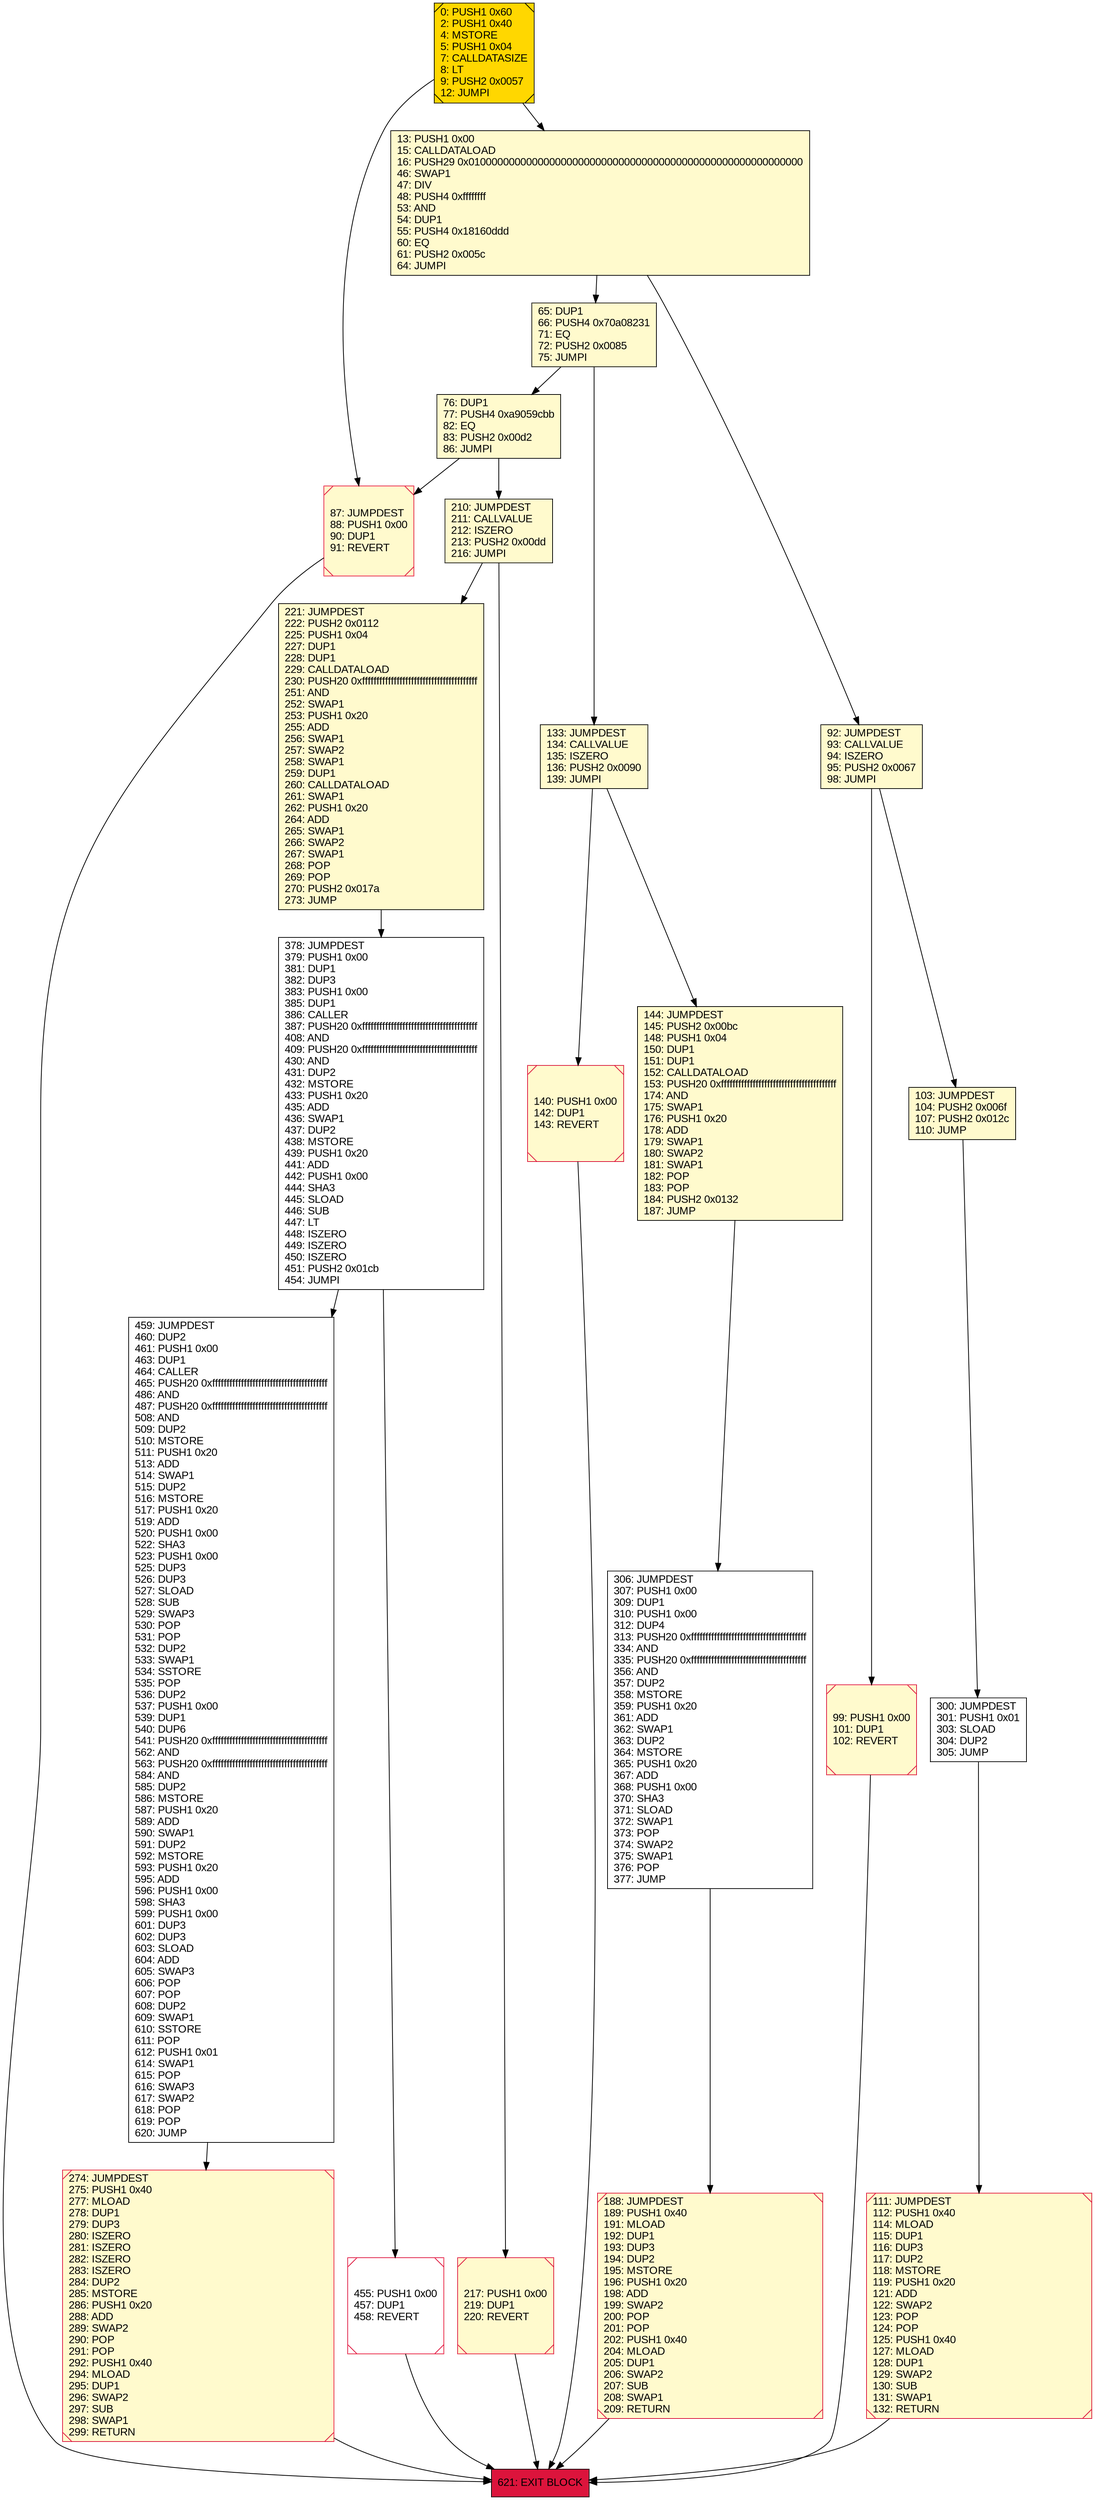 digraph G {
bgcolor=transparent rankdir=UD;
node [shape=box style=filled color=black fillcolor=white fontname=arial fontcolor=black];
459 [label="459: JUMPDEST\l460: DUP2\l461: PUSH1 0x00\l463: DUP1\l464: CALLER\l465: PUSH20 0xffffffffffffffffffffffffffffffffffffffff\l486: AND\l487: PUSH20 0xffffffffffffffffffffffffffffffffffffffff\l508: AND\l509: DUP2\l510: MSTORE\l511: PUSH1 0x20\l513: ADD\l514: SWAP1\l515: DUP2\l516: MSTORE\l517: PUSH1 0x20\l519: ADD\l520: PUSH1 0x00\l522: SHA3\l523: PUSH1 0x00\l525: DUP3\l526: DUP3\l527: SLOAD\l528: SUB\l529: SWAP3\l530: POP\l531: POP\l532: DUP2\l533: SWAP1\l534: SSTORE\l535: POP\l536: DUP2\l537: PUSH1 0x00\l539: DUP1\l540: DUP6\l541: PUSH20 0xffffffffffffffffffffffffffffffffffffffff\l562: AND\l563: PUSH20 0xffffffffffffffffffffffffffffffffffffffff\l584: AND\l585: DUP2\l586: MSTORE\l587: PUSH1 0x20\l589: ADD\l590: SWAP1\l591: DUP2\l592: MSTORE\l593: PUSH1 0x20\l595: ADD\l596: PUSH1 0x00\l598: SHA3\l599: PUSH1 0x00\l601: DUP3\l602: DUP3\l603: SLOAD\l604: ADD\l605: SWAP3\l606: POP\l607: POP\l608: DUP2\l609: SWAP1\l610: SSTORE\l611: POP\l612: PUSH1 0x01\l614: SWAP1\l615: POP\l616: SWAP3\l617: SWAP2\l618: POP\l619: POP\l620: JUMP\l" ];
99 [label="99: PUSH1 0x00\l101: DUP1\l102: REVERT\l" fillcolor=lemonchiffon shape=Msquare color=crimson ];
65 [label="65: DUP1\l66: PUSH4 0x70a08231\l71: EQ\l72: PUSH2 0x0085\l75: JUMPI\l" fillcolor=lemonchiffon ];
221 [label="221: JUMPDEST\l222: PUSH2 0x0112\l225: PUSH1 0x04\l227: DUP1\l228: DUP1\l229: CALLDATALOAD\l230: PUSH20 0xffffffffffffffffffffffffffffffffffffffff\l251: AND\l252: SWAP1\l253: PUSH1 0x20\l255: ADD\l256: SWAP1\l257: SWAP2\l258: SWAP1\l259: DUP1\l260: CALLDATALOAD\l261: SWAP1\l262: PUSH1 0x20\l264: ADD\l265: SWAP1\l266: SWAP2\l267: SWAP1\l268: POP\l269: POP\l270: PUSH2 0x017a\l273: JUMP\l" fillcolor=lemonchiffon ];
103 [label="103: JUMPDEST\l104: PUSH2 0x006f\l107: PUSH2 0x012c\l110: JUMP\l" fillcolor=lemonchiffon ];
306 [label="306: JUMPDEST\l307: PUSH1 0x00\l309: DUP1\l310: PUSH1 0x00\l312: DUP4\l313: PUSH20 0xffffffffffffffffffffffffffffffffffffffff\l334: AND\l335: PUSH20 0xffffffffffffffffffffffffffffffffffffffff\l356: AND\l357: DUP2\l358: MSTORE\l359: PUSH1 0x20\l361: ADD\l362: SWAP1\l363: DUP2\l364: MSTORE\l365: PUSH1 0x20\l367: ADD\l368: PUSH1 0x00\l370: SHA3\l371: SLOAD\l372: SWAP1\l373: POP\l374: SWAP2\l375: SWAP1\l376: POP\l377: JUMP\l" ];
455 [label="455: PUSH1 0x00\l457: DUP1\l458: REVERT\l" shape=Msquare color=crimson ];
210 [label="210: JUMPDEST\l211: CALLVALUE\l212: ISZERO\l213: PUSH2 0x00dd\l216: JUMPI\l" fillcolor=lemonchiffon ];
621 [label="621: EXIT BLOCK\l" fillcolor=crimson ];
140 [label="140: PUSH1 0x00\l142: DUP1\l143: REVERT\l" fillcolor=lemonchiffon shape=Msquare color=crimson ];
274 [label="274: JUMPDEST\l275: PUSH1 0x40\l277: MLOAD\l278: DUP1\l279: DUP3\l280: ISZERO\l281: ISZERO\l282: ISZERO\l283: ISZERO\l284: DUP2\l285: MSTORE\l286: PUSH1 0x20\l288: ADD\l289: SWAP2\l290: POP\l291: POP\l292: PUSH1 0x40\l294: MLOAD\l295: DUP1\l296: SWAP2\l297: SUB\l298: SWAP1\l299: RETURN\l" fillcolor=lemonchiffon shape=Msquare color=crimson ];
188 [label="188: JUMPDEST\l189: PUSH1 0x40\l191: MLOAD\l192: DUP1\l193: DUP3\l194: DUP2\l195: MSTORE\l196: PUSH1 0x20\l198: ADD\l199: SWAP2\l200: POP\l201: POP\l202: PUSH1 0x40\l204: MLOAD\l205: DUP1\l206: SWAP2\l207: SUB\l208: SWAP1\l209: RETURN\l" fillcolor=lemonchiffon shape=Msquare color=crimson ];
92 [label="92: JUMPDEST\l93: CALLVALUE\l94: ISZERO\l95: PUSH2 0x0067\l98: JUMPI\l" fillcolor=lemonchiffon ];
378 [label="378: JUMPDEST\l379: PUSH1 0x00\l381: DUP1\l382: DUP3\l383: PUSH1 0x00\l385: DUP1\l386: CALLER\l387: PUSH20 0xffffffffffffffffffffffffffffffffffffffff\l408: AND\l409: PUSH20 0xffffffffffffffffffffffffffffffffffffffff\l430: AND\l431: DUP2\l432: MSTORE\l433: PUSH1 0x20\l435: ADD\l436: SWAP1\l437: DUP2\l438: MSTORE\l439: PUSH1 0x20\l441: ADD\l442: PUSH1 0x00\l444: SHA3\l445: SLOAD\l446: SUB\l447: LT\l448: ISZERO\l449: ISZERO\l450: ISZERO\l451: PUSH2 0x01cb\l454: JUMPI\l" ];
87 [label="87: JUMPDEST\l88: PUSH1 0x00\l90: DUP1\l91: REVERT\l" fillcolor=lemonchiffon shape=Msquare color=crimson ];
0 [label="0: PUSH1 0x60\l2: PUSH1 0x40\l4: MSTORE\l5: PUSH1 0x04\l7: CALLDATASIZE\l8: LT\l9: PUSH2 0x0057\l12: JUMPI\l" fillcolor=lemonchiffon shape=Msquare fillcolor=gold ];
13 [label="13: PUSH1 0x00\l15: CALLDATALOAD\l16: PUSH29 0x0100000000000000000000000000000000000000000000000000000000\l46: SWAP1\l47: DIV\l48: PUSH4 0xffffffff\l53: AND\l54: DUP1\l55: PUSH4 0x18160ddd\l60: EQ\l61: PUSH2 0x005c\l64: JUMPI\l" fillcolor=lemonchiffon ];
217 [label="217: PUSH1 0x00\l219: DUP1\l220: REVERT\l" fillcolor=lemonchiffon shape=Msquare color=crimson ];
76 [label="76: DUP1\l77: PUSH4 0xa9059cbb\l82: EQ\l83: PUSH2 0x00d2\l86: JUMPI\l" fillcolor=lemonchiffon ];
300 [label="300: JUMPDEST\l301: PUSH1 0x01\l303: SLOAD\l304: DUP2\l305: JUMP\l" ];
144 [label="144: JUMPDEST\l145: PUSH2 0x00bc\l148: PUSH1 0x04\l150: DUP1\l151: DUP1\l152: CALLDATALOAD\l153: PUSH20 0xffffffffffffffffffffffffffffffffffffffff\l174: AND\l175: SWAP1\l176: PUSH1 0x20\l178: ADD\l179: SWAP1\l180: SWAP2\l181: SWAP1\l182: POP\l183: POP\l184: PUSH2 0x0132\l187: JUMP\l" fillcolor=lemonchiffon ];
111 [label="111: JUMPDEST\l112: PUSH1 0x40\l114: MLOAD\l115: DUP1\l116: DUP3\l117: DUP2\l118: MSTORE\l119: PUSH1 0x20\l121: ADD\l122: SWAP2\l123: POP\l124: POP\l125: PUSH1 0x40\l127: MLOAD\l128: DUP1\l129: SWAP2\l130: SUB\l131: SWAP1\l132: RETURN\l" fillcolor=lemonchiffon shape=Msquare color=crimson ];
133 [label="133: JUMPDEST\l134: CALLVALUE\l135: ISZERO\l136: PUSH2 0x0090\l139: JUMPI\l" fillcolor=lemonchiffon ];
0 -> 13;
140 -> 621;
13 -> 92;
274 -> 621;
133 -> 144;
455 -> 621;
459 -> 274;
378 -> 459;
221 -> 378;
92 -> 103;
217 -> 621;
378 -> 455;
65 -> 133;
103 -> 300;
0 -> 87;
188 -> 621;
300 -> 111;
306 -> 188;
76 -> 87;
99 -> 621;
210 -> 221;
13 -> 65;
111 -> 621;
92 -> 99;
133 -> 140;
210 -> 217;
76 -> 210;
65 -> 76;
144 -> 306;
87 -> 621;
}